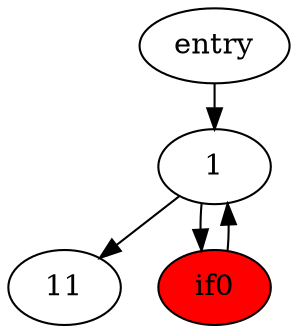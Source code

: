 digraph main {
	node [style="filled" fillcolor="white"]
	ranksep=0.3

	0->1
	1->11
	1->if0
	if0->1
	0 [label="entry"]
	1
	11
	if0 [fillcolor="red"]
}
